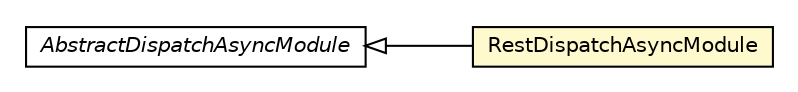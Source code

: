 #!/usr/local/bin/dot
#
# Class diagram 
# Generated by UMLGraph version R5_6-24-gf6e263 (http://www.umlgraph.org/)
#

digraph G {
	edge [fontname="Helvetica",fontsize=10,labelfontname="Helvetica",labelfontsize=10];
	node [fontname="Helvetica",fontsize=10,shape=plaintext];
	nodesep=0.25;
	ranksep=0.5;
	rankdir=LR;
	// com.gwtplatform.dispatch.client.gin.RestDispatchAsyncModule
	c340326 [label=<<table title="com.gwtplatform.dispatch.client.gin.RestDispatchAsyncModule" border="0" cellborder="1" cellspacing="0" cellpadding="2" port="p" bgcolor="lemonChiffon" href="./RestDispatchAsyncModule.html">
		<tr><td><table border="0" cellspacing="0" cellpadding="1">
<tr><td align="center" balign="center"> RestDispatchAsyncModule </td></tr>
		</table></td></tr>
		</table>>, URL="./RestDispatchAsyncModule.html", fontname="Helvetica", fontcolor="black", fontsize=10.0];
	// com.gwtplatform.dispatch.client.gin.AbstractDispatchAsyncModule
	c340328 [label=<<table title="com.gwtplatform.dispatch.client.gin.AbstractDispatchAsyncModule" border="0" cellborder="1" cellspacing="0" cellpadding="2" port="p" href="./AbstractDispatchAsyncModule.html">
		<tr><td><table border="0" cellspacing="0" cellpadding="1">
<tr><td align="center" balign="center"><font face="Helvetica-Oblique"> AbstractDispatchAsyncModule </font></td></tr>
		</table></td></tr>
		</table>>, URL="./AbstractDispatchAsyncModule.html", fontname="Helvetica", fontcolor="black", fontsize=10.0];
	//com.gwtplatform.dispatch.client.gin.RestDispatchAsyncModule extends com.gwtplatform.dispatch.client.gin.AbstractDispatchAsyncModule
	c340328:p -> c340326:p [dir=back,arrowtail=empty];
}

